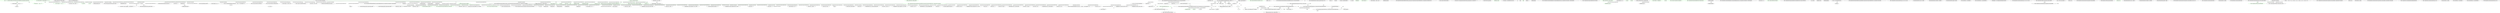 digraph  {
m2_148 [cluster="CommonMark.Formatter.HtmlPrinter.inlines_to_html(CommonMark.Formatter.HtmlTextWriter, CommonMark.Syntax.Inline)", file="Printer.cs", label="writer.Write(''<a href=\''{0}\''{1}>'', escape_html(ils.content.linkable.url, true), mbtitle)", span="224-224"];
m2_60 [cluster="CommonMark.Formatter.HtmlPrinter.blocks_to_html_inner(CommonMark.Formatter.HtmlTextWriter, CommonMark.Syntax.Block, bool)", color=green, community=0, file="Printer.cs", label="inlines_to_html(writer, b.inline_content)", prediction=0, span="96-96"];
m2_0 [cluster="CommonMark.Formatter.HtmlPrinter.EscapeHtml(string, bool, System.IO.TextWriter)", file="Printer.cs", label="Entry CommonMark.Formatter.HtmlPrinter.EscapeHtml(string, bool, System.IO.TextWriter)", span="16-16"];
m2_27 [cluster="System.IO.TextWriter.Write(char[], int, int)", color=green, community=0, file="Printer.cs", label="Entry System.IO.TextWriter.Write(char[], int, int)", prediction=1, span="0-0"];
m2_9 [cluster="CommonMark.Formatter.HtmlPrinter.EscapeHtml(string, bool, System.IO.TextWriter)", file="Printer.cs", label="lastPos = pos + 1", span="29-29"];
m2_28 [cluster="System.IO.TextWriter.Write(string)", file="Printer.cs", label="Entry System.IO.TextWriter.Write(string)", span="0-0"];
m2_18 [cluster="CommonMark.Formatter.HtmlPrinter.EscapeHtml(string, bool, System.IO.TextWriter)", file="Printer.cs", label="target.Write(''&amp;'')", span="43-43"];
m2_24 [cluster="CommonMark.Formatter.HtmlPrinter.EscapeHtml(string, bool, System.IO.TextWriter)", file="Printer.cs", label="Exit CommonMark.Formatter.HtmlPrinter.EscapeHtml(string, bool, System.IO.TextWriter)", span="16-16"];
m2_25 [cluster="string.IndexOfAny(char[], int)", color=green, community=0, file="Printer.cs", label="Entry string.IndexOfAny(char[], int)", prediction=2, span="0-0"];
m2_7 [cluster="CommonMark.Formatter.HtmlPrinter.EscapeHtml(string, bool, System.IO.TextWriter)", file="Printer.cs", label="buffer = input.ToCharArray()", span="26-26"];
m2_30 [cluster="System.IO.TextWriter.Write(char)", file="Printer.cs", label="Entry System.IO.TextWriter.Write(char)", span="0-0"];
m2_31 [cluster="CommonMark.Formatter.HtmlPrinter.EscapeHtml(CommonMark.Syntax.StringContent, bool, System.IO.TextWriter)", file="Printer.cs", label="Entry CommonMark.Formatter.HtmlPrinter.EscapeHtml(CommonMark.Syntax.StringContent, bool, System.IO.TextWriter)", span="61-61"];
m2_26 [cluster="string.ToCharArray()", file="Printer.cs", label="Entry string.ToCharArray()", span="0-0"];
m2_8 [cluster="CommonMark.Formatter.HtmlPrinter.EscapeHtml(string, bool, System.IO.TextWriter)", file="Printer.cs", label="target.Write(buffer, lastPos, pos - lastPos)", span="28-28"];
m2_10 [cluster="CommonMark.Formatter.HtmlPrinter.EscapeHtml(string, bool, System.IO.TextWriter)", file="Printer.cs", label="buffer[pos]", span="31-31"];
m2_15 [cluster="CommonMark.Formatter.HtmlPrinter.EscapeHtml(string, bool, System.IO.TextWriter)", file="Printer.cs", label="'&'", span="39-39"];
m2_20 [cluster="CommonMark.Formatter.HtmlPrinter.EscapeHtml(string, bool, System.IO.TextWriter)", file="Printer.cs", label="target.Write(''&quot;'')", span="46-46"];
m2_29 [cluster="CommonMark.Parser.Scanner.scan_entity(string, int, int)", file="Printer.cs", label="Entry CommonMark.Parser.Scanner.scan_entity(string, int, int)", span="517-517"];
m2_14 [cluster="CommonMark.Formatter.HtmlPrinter.EscapeHtml(string, bool, System.IO.TextWriter)", file="Printer.cs", label="target.Write(''&gt;'')", span="37-37"];
m2_11 [cluster="CommonMark.Formatter.HtmlPrinter.EscapeHtml(string, bool, System.IO.TextWriter)", file="Printer.cs", label="'<'", span="33-33"];
m2_1 [cluster="CommonMark.Formatter.HtmlPrinter.EscapeHtml(string, bool, System.IO.TextWriter)", file="Printer.cs", label="int pos = 0", span="18-18"];
m2_6 [cluster="CommonMark.Formatter.HtmlPrinter.EscapeHtml(string, bool, System.IO.TextWriter)", file="Printer.cs", label="buffer == null", span="25-25"];
m2_4 [cluster="CommonMark.Formatter.HtmlPrinter.EscapeHtml(string, bool, System.IO.TextWriter)", file="Printer.cs", label="char[] buffer = null", span="21-21"];
m2_34 [cluster="CommonMark.Formatter.HtmlPrinter.EscapeHtml(CommonMark.Syntax.StringContent, bool, System.IO.TextWriter)", file="Printer.cs", label="char[] buffer = null", span="65-65"];
m2_13 [cluster="CommonMark.Formatter.HtmlPrinter.EscapeHtml(string, bool, System.IO.TextWriter)", file="Printer.cs", label="'>'", span="36-36"];
m2_33 [cluster="CommonMark.Formatter.HtmlPrinter.EscapeHtml(CommonMark.Syntax.StringContent, bool, System.IO.TextWriter)", file="Printer.cs", label="int lastPos", span="64-64"];
m2_12 [cluster="CommonMark.Formatter.HtmlPrinter.EscapeHtml(string, bool, System.IO.TextWriter)", file="Printer.cs", label="target.Write(''&lt;'')", span="34-34"];
m2_2 [cluster="CommonMark.Formatter.HtmlPrinter.EscapeHtml(string, bool, System.IO.TextWriter)", file="Printer.cs", label="int lastPos = 0", span="19-19"];
m2_5 [cluster="CommonMark.Formatter.HtmlPrinter.EscapeHtml(string, bool, System.IO.TextWriter)", file="Printer.cs", label="(pos = input.IndexOfAny(EscapeHtmlCharacters, lastPos)) != -1", span="23-23"];
m2_3 [cluster="CommonMark.Formatter.HtmlPrinter.EscapeHtml(string, bool, System.IO.TextWriter)", file="Printer.cs", label="int match", span="20-20"];
m2_35 [cluster="CommonMark.Formatter.HtmlPrinter.EscapeHtml(CommonMark.Syntax.StringContent, bool, System.IO.TextWriter)", file="Printer.cs", label="var parts = inp.RetrieveParts()", span="67-67"];
m2_73 [cluster="CommonMark.Formatter.HtmlPrinter.blocks_to_html_inner(CommonMark.Formatter.HtmlTextWriter, CommonMark.Syntax.Block, bool)", file="Printer.cs", label="var sb = new System.IO.StringWriter()", span="117-117"];
m2_74 [cluster="CommonMark.Formatter.HtmlPrinter.blocks_to_html_inner(CommonMark.Formatter.HtmlTextWriter, CommonMark.Syntax.Block, bool)", file="Printer.cs", label="var sbw = new HtmlTextWriter(sb)", span="118-118"];
m2_75 [cluster="CommonMark.Formatter.HtmlPrinter.blocks_to_html_inner(CommonMark.Formatter.HtmlTextWriter, CommonMark.Syntax.Block, bool)", file="Printer.cs", label="blocks_to_html_inner(sbw, b.children, tight)", span="120-120"];
m2_76 [cluster="CommonMark.Formatter.HtmlPrinter.blocks_to_html_inner(CommonMark.Formatter.HtmlTextWriter, CommonMark.Syntax.Block, bool)", color=green, community=0, file="Printer.cs", label="sbw.Flush()", prediction=3, span="121-121"];
m2_78 [cluster="CommonMark.Formatter.HtmlPrinter.blocks_to_html_inner(CommonMark.Formatter.HtmlTextWriter, CommonMark.Syntax.Block, bool)", color=green, community=0, file="Printer.cs", label="writer.WriteLine(''</li>'')", prediction=3, span="124-124"];
m2_80 [cluster="CommonMark.Formatter.HtmlPrinter.blocks_to_html_inner(CommonMark.Formatter.HtmlTextWriter, CommonMark.Syntax.Block, bool)", color=green, community=0, file="Printer.cs", label="cr(writer)", prediction=3, span="129-129"];
m2_81 [cluster="CommonMark.Formatter.HtmlPrinter.blocks_to_html_inner(CommonMark.Formatter.HtmlTextWriter, CommonMark.Syntax.Block, bool)", color=green, community=0, file="Printer.cs", label="var data = b.attributes.list_data", prediction=3, span="130-130"];
m2_82 [cluster="CommonMark.Formatter.HtmlPrinter.blocks_to_html_inner(CommonMark.Formatter.HtmlTextWriter, CommonMark.Syntax.Block, bool)", color=green, community=0, file="Printer.cs", label="tag = data.ListType == ListType.Bullet ? ''ul'' : ''ol''", prediction=3, span="131-131"];
m2_83 [cluster="CommonMark.Formatter.HtmlPrinter.blocks_to_html_inner(CommonMark.Formatter.HtmlTextWriter, CommonMark.Syntax.Block, bool)", color=green, community=0, file="Printer.cs", label="writer.Write(''<'' + tag)", prediction=3, span="132-132"];
m2_84 [cluster="CommonMark.Formatter.HtmlPrinter.blocks_to_html_inner(CommonMark.Formatter.HtmlTextWriter, CommonMark.Syntax.Block, bool)", color=green, community=0, file="Printer.cs", label="data.start != 1", prediction=3, span="133-133"];
m2_85 [cluster="CommonMark.Formatter.HtmlPrinter.blocks_to_html_inner(CommonMark.Formatter.HtmlTextWriter, CommonMark.Syntax.Block, bool)", color=green, community=0, file="Printer.cs", label="writer.Write('' start=\'''' + data.start.ToString(System.Globalization.CultureInfo.InvariantCulture) + ''\'''')", prediction=3, span="134-134"];
m2_87 [cluster="CommonMark.Formatter.HtmlPrinter.blocks_to_html_inner(CommonMark.Formatter.HtmlTextWriter, CommonMark.Syntax.Block, bool)", color=green, community=0, file="Printer.cs", label="blocks_to_html_inner(writer, b.children, data.tight)", prediction=3, span="136-136"];
m2_88 [cluster="CommonMark.Formatter.HtmlPrinter.blocks_to_html_inner(CommonMark.Formatter.HtmlTextWriter, CommonMark.Syntax.Block, bool)", color=green, community=0, file="Printer.cs", label="writer.WriteLine(''</'' + tag + ''>'')", prediction=3, span="137-137"];
m2_89 [cluster="CommonMark.Formatter.HtmlPrinter.blocks_to_html_inner(CommonMark.Formatter.HtmlTextWriter, CommonMark.Syntax.Block, bool)", color=green, community=0, file="Printer.cs", label="BlockTag.atx_header", prediction=3, span="140-140"];
m2_90 [cluster="CommonMark.Formatter.HtmlPrinter.blocks_to_html_inner(CommonMark.Formatter.HtmlTextWriter, CommonMark.Syntax.Block, bool)", color=green, community=0, file="Printer.cs", label="BlockTag.setext_header", prediction=3, span="141-141"];
m2_92 [cluster="CommonMark.Formatter.HtmlPrinter.blocks_to_html_inner(CommonMark.Formatter.HtmlTextWriter, CommonMark.Syntax.Block, bool)", color=green, community=0, file="Printer.cs", label="cr(writer)", prediction=3, span="143-143"];
m2_93 [cluster="CommonMark.Formatter.HtmlPrinter.blocks_to_html_inner(CommonMark.Formatter.HtmlTextWriter, CommonMark.Syntax.Block, bool)", color=green, community=0, file="Printer.cs", label="writer.Write(''<'' + tag + ''>'')", prediction=3, span="144-144"];
m2_96 [cluster="CommonMark.Formatter.HtmlPrinter.blocks_to_html_inner(CommonMark.Formatter.HtmlTextWriter, CommonMark.Syntax.Block, bool)", file="Printer.cs", label="BlockTag.indented_code", span="149-149"];
m2_98 [cluster="CommonMark.Formatter.HtmlPrinter.blocks_to_html_inner(CommonMark.Formatter.HtmlTextWriter, CommonMark.Syntax.Block, bool)", file="Printer.cs", label="writer.Write(''<pre><code>'')", span="151-151"];
m2_99 [cluster="CommonMark.Formatter.HtmlPrinter.blocks_to_html_inner(CommonMark.Formatter.HtmlTextWriter, CommonMark.Syntax.Block, bool)", file="Printer.cs", label="writer.Write(escape_html(b.string_content, false))", span="152-152"];
m2_101 [cluster="CommonMark.Formatter.HtmlPrinter.blocks_to_html_inner(CommonMark.Formatter.HtmlTextWriter, CommonMark.Syntax.Block, bool)", file="Printer.cs", label="BlockTag.fenced_code", span="156-156"];
m2_102 [cluster="CommonMark.Formatter.HtmlPrinter.blocks_to_html_inner(CommonMark.Formatter.HtmlTextWriter, CommonMark.Syntax.Block, bool)", file="Printer.cs", label="cr(writer)", span="157-157"];
m2_104 [cluster="CommonMark.Formatter.HtmlPrinter.blocks_to_html_inner(CommonMark.Formatter.HtmlTextWriter, CommonMark.Syntax.Block, bool)", file="Printer.cs", label="b.attributes.fenced_code_data.info.Length > 0", span="159-159"];
m2_106 [cluster="CommonMark.Formatter.HtmlPrinter.blocks_to_html_inner(CommonMark.Formatter.HtmlTextWriter, CommonMark.Syntax.Block, bool)", file="Printer.cs", label="writer.Write('' class=\''language-'' + info_words[0] + ''\'''')", span="162-162"];
m2_107 [cluster="CommonMark.Formatter.HtmlPrinter.blocks_to_html_inner(CommonMark.Formatter.HtmlTextWriter, CommonMark.Syntax.Block, bool)", file="Printer.cs", label="writer.Write(''>'')", span="164-164"];
m2_108 [cluster="CommonMark.Formatter.HtmlPrinter.blocks_to_html_inner(CommonMark.Formatter.HtmlTextWriter, CommonMark.Syntax.Block, bool)", file="Printer.cs", label="writer.Write(escape_html(b.string_content, false))", span="165-165"];
m2_109 [cluster="CommonMark.Formatter.HtmlPrinter.blocks_to_html_inner(CommonMark.Formatter.HtmlTextWriter, CommonMark.Syntax.Block, bool)", file="Printer.cs", label="writer.WriteLine(''</code></pre>'')", span="166-166"];
m2_112 [cluster="CommonMark.Formatter.HtmlPrinter.blocks_to_html_inner(CommonMark.Formatter.HtmlTextWriter, CommonMark.Syntax.Block, bool)", file="Printer.cs", label="BlockTag.hrule", span="173-173"];
m2_113 [cluster="CommonMark.Formatter.HtmlPrinter.blocks_to_html_inner(CommonMark.Formatter.HtmlTextWriter, CommonMark.Syntax.Block, bool)", file="Printer.cs", label="writer.WriteLine(''<hr />'')", span="174-174"];
m2_114 [cluster="CommonMark.Formatter.HtmlPrinter.blocks_to_html_inner(CommonMark.Formatter.HtmlTextWriter, CommonMark.Syntax.Block, bool)", file="Printer.cs", label="BlockTag.reference_def", span="177-177"];
m2_115 [cluster="CommonMark.Formatter.HtmlPrinter.blocks_to_html_inner(CommonMark.Formatter.HtmlTextWriter, CommonMark.Syntax.Block, bool)", file="Printer.cs", label="throw new CommonMarkException(''Block type '' + b.tag + '' is not supported.'', b);", span="181-181"];
m2_116 [cluster="CommonMark.Formatter.HtmlPrinter.blocks_to_html_inner(CommonMark.Formatter.HtmlTextWriter, CommonMark.Syntax.Block, bool)", file="Printer.cs", label="b = b.next", span="183-183"];
m2_118 [cluster="CommonMark.Formatter.HtmlPrinter.inlines_to_html(CommonMark.Formatter.HtmlTextWriter, CommonMark.Syntax.Inline)", file="Printer.cs", label="Entry CommonMark.Formatter.HtmlPrinter.inlines_to_html(CommonMark.Formatter.HtmlTextWriter, CommonMark.Syntax.Inline)", span="188-188"];
m2_119 [cluster="System.IO.TextWriter.Write(string)", file="Printer.cs", label="Entry System.IO.TextWriter.Write(string)", span="0-0"];
m2_120 [cluster="System.IO.TextWriter.WriteLine(string)", file="Printer.cs", label="Entry System.IO.TextWriter.WriteLine(string)", span="0-0"];
m2_121 [cluster="CommonMark.Formatter.HtmlPrinter.BlocksToHtmlInner(CommonMark.Formatter.HtmlTextWriter, CommonMark.Syntax.Block, bool)", file="Printer.cs", label="writer.WriteLine(''</code></pre>'')", span="200-200"];
m2_123 [cluster="System.IO.StringWriter.ToString()", file="Printer.cs", label="Entry System.IO.StringWriter.ToString()", span="0-0"];
m2_124 [cluster="CommonMark.Formatter.HtmlPrinter.BlocksToHtmlInner(CommonMark.Formatter.HtmlTextWriter, CommonMark.Syntax.Block, bool)", file="Printer.cs", label="writer.Write(''<pre><code'')", span="205-205"];
m2_125 [cluster="CommonMark.Formatter.HtmlPrinter.BlocksToHtmlInner(CommonMark.Formatter.HtmlTextWriter, CommonMark.Syntax.Block, bool)", file="Printer.cs", label="b.Attributes.FencedCodeData.Info.Length > 0", span="206-206"];
m2_126 [cluster="string.Split(params char[])", file="Printer.cs", label="Entry string.Split(params char[])", span="0-0"];
m2_127 [cluster="CommonMark.CommonMarkException.CommonMarkException(string, CommonMark.Syntax.Block, System.Exception)", file="Printer.cs", label="Entry CommonMark.CommonMarkException.CommonMarkException(string, CommonMark.Syntax.Block, System.Exception)", span="38-38"];
m2_128 [cluster="CommonMark.Formatter.HtmlPrinter.inlines_to_html(CommonMark.Formatter.HtmlTextWriter, CommonMark.Syntax.Inline)", file="Printer.cs", label="ils != null", span="190-190"];
m2_129 [cluster="CommonMark.Formatter.HtmlPrinter.inlines_to_html(CommonMark.Formatter.HtmlTextWriter, CommonMark.Syntax.Inline)", file="Printer.cs", label="ils.tag", span="192-192"];
m2_130 [cluster="CommonMark.Formatter.HtmlPrinter.inlines_to_html(CommonMark.Formatter.HtmlTextWriter, CommonMark.Syntax.Inline)", file="Printer.cs", label="InlineTag.str", span="194-194"];
m2_131 [cluster="CommonMark.Formatter.HtmlPrinter.inlines_to_html(CommonMark.Formatter.HtmlTextWriter, CommonMark.Syntax.Inline)", file="Printer.cs", label="writer.Write(escape_html(ils.content.Literal, false))", span="195-195"];
m2_132 [cluster="CommonMark.Formatter.HtmlPrinter.inlines_to_html(CommonMark.Formatter.HtmlTextWriter, CommonMark.Syntax.Inline)", file="Printer.cs", label="InlineTag.linebreak", span="198-198"];
m2_134 [cluster="CommonMark.Formatter.HtmlPrinter.inlines_to_html(CommonMark.Formatter.HtmlTextWriter, CommonMark.Syntax.Inline)", file="Printer.cs", label="InlineTag.softbreak", span="202-202"];
m2_136 [cluster="CommonMark.Formatter.HtmlPrinter.inlines_to_html(CommonMark.Formatter.HtmlTextWriter, CommonMark.Syntax.Inline)", file="Printer.cs", label="InlineTag.code", span="206-206"];
m2_138 [cluster="CommonMark.Formatter.HtmlPrinter.inlines_to_html(CommonMark.Formatter.HtmlTextWriter, CommonMark.Syntax.Inline)", file="Printer.cs", label="writer.Write(escape_html(ils.content.Literal, false))", span="208-208"];
m2_139 [cluster="CommonMark.Formatter.HtmlPrinter.inlines_to_html(CommonMark.Formatter.HtmlTextWriter, CommonMark.Syntax.Inline)", file="Printer.cs", label="writer.Write(''</code>'')", span="209-209"];
m2_77 [cluster="CommonMark.Formatter.HtmlPrinter.blocks_to_html_inner(CommonMark.Formatter.HtmlTextWriter, CommonMark.Syntax.Block, bool)", color=green, community=0, file="Printer.cs", label="writer.Write(sb.ToString().TrimEnd())", prediction=3, span="122-122"];
m2_79 [cluster="CommonMark.Formatter.HtmlPrinter.blocks_to_html_inner(CommonMark.Formatter.HtmlTextWriter, CommonMark.Syntax.Block, bool)", color=green, community=0, file="Printer.cs", label="BlockTag.list", prediction=18, span="127-127"];
m2_86 [cluster="CommonMark.Formatter.HtmlPrinter.blocks_to_html_inner(CommonMark.Formatter.HtmlTextWriter, CommonMark.Syntax.Block, bool)", color=green, community=0, file="Printer.cs", label="writer.WriteLine(''>'')", prediction=19, span="135-135"];
m2_91 [cluster="CommonMark.Formatter.HtmlPrinter.blocks_to_html_inner(CommonMark.Formatter.HtmlTextWriter, CommonMark.Syntax.Block, bool)", color=green, community=0, file="Printer.cs", label="tag = ''h'' + b.attributes.header_level.ToString(System.Globalization.CultureInfo.InvariantCulture)", prediction=3, span="142-142"];
m2_100 [cluster="CommonMark.Formatter.HtmlPrinter.blocks_to_html_inner(CommonMark.Formatter.HtmlTextWriter, CommonMark.Syntax.Block, bool)", file="Printer.cs", label="writer.WriteLine(''</code></pre>'')", span="153-153"];
m2_110 [cluster="CommonMark.Formatter.HtmlPrinter.blocks_to_html_inner(CommonMark.Formatter.HtmlTextWriter, CommonMark.Syntax.Block, bool)", file="Printer.cs", label="BlockTag.html_block", span="169-169"];
m2_117 [cluster="CommonMark.Formatter.HtmlPrinter.blocks_to_html_inner(CommonMark.Formatter.HtmlTextWriter, CommonMark.Syntax.Block, bool)", file="Printer.cs", label="Exit CommonMark.Formatter.HtmlPrinter.blocks_to_html_inner(CommonMark.Formatter.HtmlTextWriter, CommonMark.Syntax.Block, bool)", span="82-82"];
m2_122 [cluster="System.IO.TextWriter.Flush()", file="Printer.cs", label="Entry System.IO.TextWriter.Flush()", span="0-0"];
m2_133 [cluster="CommonMark.Formatter.HtmlPrinter.inlines_to_html(CommonMark.Formatter.HtmlTextWriter, CommonMark.Syntax.Inline)", file="Printer.cs", label="writer.WriteLine(''<br />'')", span="199-199"];
m2_135 [cluster="CommonMark.Formatter.HtmlPrinter.inlines_to_html(CommonMark.Formatter.HtmlTextWriter, CommonMark.Syntax.Inline)", file="Printer.cs", label="writer.WriteLine()", span="203-203"];
m2_137 [cluster="CommonMark.Formatter.HtmlPrinter.inlines_to_html(CommonMark.Formatter.HtmlTextWriter, CommonMark.Syntax.Inline)", file="Printer.cs", label="writer.Write(''<code>'')", span="207-207"];
m2_94 [cluster="CommonMark.Formatter.HtmlPrinter.blocks_to_html_inner(CommonMark.Formatter.HtmlTextWriter, CommonMark.Syntax.Block, bool)", file="Printer.cs", label="inlines_to_html(writer, b.inline_content)", span="145-145"];
m2_95 [cluster="CommonMark.Formatter.HtmlPrinter.blocks_to_html_inner(CommonMark.Formatter.HtmlTextWriter, CommonMark.Syntax.Block, bool)", file="Printer.cs", label="writer.WriteLine(''</'' + tag + ''>'')", span="146-146"];
m2_97 [cluster="CommonMark.Formatter.HtmlPrinter.blocks_to_html_inner(CommonMark.Formatter.HtmlTextWriter, CommonMark.Syntax.Block, bool)", file="Printer.cs", label="cr(writer)", span="150-150"];
m2_103 [cluster="CommonMark.Formatter.HtmlPrinter.blocks_to_html_inner(CommonMark.Formatter.HtmlTextWriter, CommonMark.Syntax.Block, bool)", file="Printer.cs", label="writer.Write(''<pre><code'')", span="158-158"];
m2_105 [cluster="CommonMark.Formatter.HtmlPrinter.blocks_to_html_inner(CommonMark.Formatter.HtmlTextWriter, CommonMark.Syntax.Block, bool)", file="Printer.cs", label="var info_words = escape_html(b.attributes.fenced_code_data.info, true).Split(new[] { ' ' })", span="161-161"];
m2_111 [cluster="CommonMark.Formatter.HtmlPrinter.blocks_to_html_inner(CommonMark.Formatter.HtmlTextWriter, CommonMark.Syntax.Block, bool)", file="Printer.cs", label="writer.Write(b.string_content)", span="170-170"];
m2_140 [cluster="CommonMark.Formatter.HtmlPrinter.inlines_to_html(CommonMark.Formatter.HtmlTextWriter, CommonMark.Syntax.Inline)", color=green, community=0, file="Printer.cs", label="InlineTag.raw_html", prediction=21, span="212-212"];
m2_41 [cluster="CommonMark.Formatter.HtmlPrinter.EscapeHtml(CommonMark.Syntax.StringContent, bool, System.IO.TextWriter)", file="Printer.cs", label="part.Source.CopyTo(part.StartIndex, buffer, 0, part.Length)", span="75-75"];
m2_39 [cluster="CommonMark.Formatter.HtmlPrinter.EscapeHtml(CommonMark.Syntax.StringContent, bool, System.IO.TextWriter)", file="Printer.cs", label="buffer == null || buffer.Length < part.Length", span="72-72"];
m2_145 [cluster="CommonMark.Formatter.HtmlPrinter.inlines_to_html(CommonMark.Formatter.HtmlTextWriter, CommonMark.Syntax.Inline)", color=green, community=0, file="Printer.cs", label="ils.content.linkable.title.Length > 0", prediction=22, span="219-219"];
m2_44 [cluster="CommonMark.Formatter.HtmlPrinter.cr(CommonMark.Formatter.HtmlTextWriter)", file="Printer.cs", label="writer.WriteLine()", span="71-71"];
m2_48 [cluster="CommonMark.Formatter.HtmlPrinter.blocks_to_html(System.IO.TextWriter, CommonMark.Syntax.Block, bool)", file="Printer.cs", label="var wrapper = new HtmlTextWriter(writer)", span="77-77"];
m2_53 [cluster="CommonMark.Formatter.HtmlPrinter.blocks_to_html_inner(CommonMark.Formatter.HtmlTextWriter, CommonMark.Syntax.Block, bool)", color=green, community=0, file="Printer.cs", label="string tag", prediction=23, span="84-84"];
m2_54 [cluster="CommonMark.Formatter.HtmlPrinter.blocks_to_html_inner(CommonMark.Formatter.HtmlTextWriter, CommonMark.Syntax.Block, bool)", file="Printer.cs", label="b != null", span="85-85"];
m2_56 [cluster="CommonMark.Formatter.HtmlPrinter.blocks_to_html_inner(CommonMark.Formatter.HtmlTextWriter, CommonMark.Syntax.Block, bool)", color=green, community=0, file="Printer.cs", label="BlockTag.document", prediction=23, span="89-89"];
m2_57 [cluster="CommonMark.Formatter.HtmlPrinter.blocks_to_html_inner(CommonMark.Formatter.HtmlTextWriter, CommonMark.Syntax.Block, bool)", file="Printer.cs", label="blocks_to_html_inner(writer, b.children, false)", span="90-90"];
m2_38 [cluster="CommonMark.BString.binsert(ref string, int, string, char)", file="Printer.cs", label="Entry CommonMark.BString.binsert(ref string, int, string, char)", span="26-26"];
m2_40 [cluster="CommonMark.CommonMarkException.CommonMarkException(string)", file="Printer.cs", label="Entry CommonMark.CommonMarkException.CommonMarkException(string)", span="28-28"];
m2_42 [cluster="CommonMark.Formatter.HtmlPrinter.cr(CommonMark.Formatter.HtmlTextWriter)", file="Printer.cs", label="Entry CommonMark.Formatter.HtmlPrinter.cr(CommonMark.Formatter.HtmlTextWriter)", span="68-68"];
m2_43 [cluster="CommonMark.Formatter.HtmlPrinter.cr(CommonMark.Formatter.HtmlTextWriter)", file="Printer.cs", label="!writer.EndsWithNewline", span="70-70"];
m2_46 [cluster="CommonMark.Formatter.HtmlPrinter.EscapeHtml(CommonMark.Syntax.StringContent, bool, System.IO.TextWriter)", file="Printer.cs", label="part.Source[pos]", span="83-83"];
m2_45 [cluster="CommonMark.Formatter.HtmlPrinter.cr(CommonMark.Formatter.HtmlTextWriter)", file="Printer.cs", label="Exit CommonMark.Formatter.HtmlPrinter.cr(CommonMark.Formatter.HtmlTextWriter)", span="68-68"];
m2_51 [cluster="CommonMark.Formatter.HtmlPrinter.EscapeHtml(CommonMark.Syntax.StringContent, bool, System.IO.TextWriter)", file="Printer.cs", label="'&'", span="91-91"];
m2_55 [cluster="CommonMark.Formatter.HtmlPrinter.blocks_to_html_inner(CommonMark.Formatter.HtmlTextWriter, CommonMark.Syntax.Block, bool)", file="Printer.cs", label="b.tag", span="87-87"];
m2_59 [cluster="CommonMark.Formatter.HtmlPrinter.blocks_to_html_inner(CommonMark.Formatter.HtmlTextWriter, CommonMark.Syntax.Block, bool)", color=green, community=0, file="Printer.cs", label=tight, prediction=25, span="94-94"];
m2_147 [cluster="CommonMark.Formatter.HtmlPrinter.inlines_to_html(CommonMark.Formatter.HtmlTextWriter, CommonMark.Syntax.Inline)", file="Printer.cs", label="mbtitle = ''''", span="222-222"];
m2_178 [cluster="CommonMark.Formatter.HtmlPrinter.InlinesToHtml(CommonMark.Formatter.HtmlTextWriter, CommonMark.Syntax.Inline)", file="Printer.cs", label="InlineTag.Image", span="285-285"];
m2_205 [cluster="CommonMark.CommonMarkException.CommonMarkException(string, CommonMark.Syntax.Inline, System.Exception)", file="Printer.cs", label="Entry CommonMark.CommonMarkException.CommonMarkException(string, CommonMark.Syntax.Inline, System.Exception)", span="34-34"];
m2_204 [cluster="CommonMark.Formatter.HtmlTextWriter.Write(char)", file="Printer.cs", label="Entry CommonMark.Formatter.HtmlTextWriter.Write(char)", span="113-113"];
m2_63 [cluster="CommonMark.Formatter.HtmlPrinter.blocks_to_html_inner(CommonMark.Formatter.HtmlTextWriter, CommonMark.Syntax.Block, bool)", color=green, community=0, file="Printer.cs", label="inlines_to_html(writer, b.inline_content)", prediction=26, span="102-102"];
m2_64 [cluster="CommonMark.Formatter.HtmlPrinter.blocks_to_html_inner(CommonMark.Formatter.HtmlTextWriter, CommonMark.Syntax.Block, bool)", file="Printer.cs", label="writer.WriteLine(''</p>'')", span="103-103"];
m2_65 [cluster="CommonMark.Formatter.HtmlPrinter.blocks_to_html_inner(CommonMark.Formatter.HtmlTextWriter, CommonMark.Syntax.Block, bool)", color=green, community=0, file="Printer.cs", label="BlockTag.block_quote", prediction=26, span="107-107"];
m2_66 [cluster="CommonMark.Formatter.HtmlPrinter.blocks_to_html_inner(CommonMark.Formatter.HtmlTextWriter, CommonMark.Syntax.Block, bool)", color=green, community=0, file="Printer.cs", label="cr(writer)", prediction=28, span="108-108"];
m2_61 [cluster="CommonMark.Formatter.HtmlPrinter.blocks_to_html_inner(CommonMark.Formatter.HtmlTextWriter, CommonMark.Syntax.Block, bool)", color=green, community=0, file="Printer.cs", label="cr(writer)", prediction=29, span="100-100"];
m2_68 [cluster="CommonMark.Formatter.HtmlPrinter.blocks_to_html_inner(CommonMark.Formatter.HtmlTextWriter, CommonMark.Syntax.Block, bool)", file="Printer.cs", label="blocks_to_html_inner(writer, b.children, false)", span="110-110"];
m2_69 [cluster="CommonMark.Formatter.HtmlPrinter.blocks_to_html_inner(CommonMark.Formatter.HtmlTextWriter, CommonMark.Syntax.Block, bool)", color=green, community=0, file="Printer.cs", label="writer.WriteLine(''</blockquote>'')", prediction=30, span="111-111"];
m2_70 [cluster="CommonMark.Formatter.HtmlPrinter.blocks_to_html_inner(CommonMark.Formatter.HtmlTextWriter, CommonMark.Syntax.Block, bool)", file="Printer.cs", label="BlockTag.list_item", span="114-114"];
m2_71 [cluster="CommonMark.Formatter.HtmlPrinter.blocks_to_html_inner(CommonMark.Formatter.HtmlTextWriter, CommonMark.Syntax.Block, bool)", color=green, community=0, file="Printer.cs", label="cr(writer)", prediction=31, span="115-115"];
m2_177 [cluster="CommonMark.Formatter.HtmlPrinter.InlinesToHtml(CommonMark.Formatter.HtmlTextWriter, CommonMark.Syntax.Inline)", file="Printer.cs", label="writer.Write(''</a>'')", span="282-282"];
m2_142 [cluster="CommonMark.Formatter.HtmlTextWriter.Write(string)", color=green, community=0, file="Printer.cs", label="Entry CommonMark.Formatter.HtmlTextWriter.Write(string)", prediction=22, span="32-32"];
m2_141 [cluster="CommonMark.Formatter.HtmlPrinter.InlinesToHtml(CommonMark.Formatter.HtmlTextWriter, CommonMark.Syntax.Inline)", color=green, community=0, file="Printer.cs", label="Entry CommonMark.Formatter.HtmlPrinter.InlinesToHtml(CommonMark.Formatter.HtmlTextWriter, CommonMark.Syntax.Inline)", prediction=33, span="240-240"];
m2_175 [cluster="CommonMark.Formatter.HtmlPrinter.InlinesToHtml(CommonMark.Formatter.HtmlTextWriter, CommonMark.Syntax.Inline)", file="Printer.cs", label="writer.Write('>')", span="280-280"];
m2_144 [cluster="System.IO.StringWriter.StringWriter()", color=green, community=0, file="Printer.cs", label="Entry System.IO.StringWriter.StringWriter()", prediction=34, span="0-0"];
m2_146 [cluster="System.IO.StringWriter.ToString()", color=green, community=0, file="Printer.cs", label="Entry System.IO.StringWriter.ToString()", prediction=22, span="0-0"];
m2_143 [cluster="CommonMark.Formatter.HtmlTextWriter.WriteLine(string)", color=green, community=0, file="Printer.cs", label="Entry CommonMark.Formatter.HtmlTextWriter.WriteLine(string)", prediction=36, span="25-25"];
m2_149 [cluster="string.Split(params char[])", file="Printer.cs", label="Entry string.Split(params char[])", span="0-0"];
m2_157 [cluster="CommonMark.Formatter.HtmlPrinter.InlinesToHtml(CommonMark.Formatter.HtmlTextWriter, CommonMark.Syntax.Inline)", file="Printer.cs", label="writer.WriteLine(''<br />'')", span="251-251"];
m2_168 [cluster="CommonMark.Formatter.HtmlPrinter.InlinesToHtml(CommonMark.Formatter.HtmlTextWriter, CommonMark.Syntax.Inline)", file="Printer.cs", label="writer.Write(''<a href=\'''')", span="270-270"];
m2_172 [cluster="CommonMark.Formatter.HtmlPrinter.InlinesToHtml(CommonMark.Formatter.HtmlTextWriter, CommonMark.Syntax.Inline)", file="Printer.cs", label="writer.Write('' title=\'''')", span="275-275"];
m2_150 [cluster="CommonMark.Syntax.StringContent.WriteTo(System.IO.TextWriter)", file="Printer.cs", label="Entry CommonMark.Syntax.StringContent.WriteTo(System.IO.TextWriter)", span="85-85"];
m2_152 [cluster="CommonMark.Formatter.HtmlPrinter.InlinesToHtml(CommonMark.Formatter.HtmlTextWriter, CommonMark.Syntax.Inline)", file="Printer.cs", label="ils != null", span="242-242"];
m2_153 [cluster="CommonMark.Formatter.HtmlPrinter.InlinesToHtml(CommonMark.Formatter.HtmlTextWriter, CommonMark.Syntax.Inline)", file="Printer.cs", label="ils.Tag", span="244-244"];
m2_154 [cluster="CommonMark.Formatter.HtmlPrinter.InlinesToHtml(CommonMark.Formatter.HtmlTextWriter, CommonMark.Syntax.Inline)", file="Printer.cs", label="InlineTag.String", span="246-246"];
m2_159 [cluster="CommonMark.Formatter.HtmlPrinter.InlinesToHtml(CommonMark.Formatter.HtmlTextWriter, CommonMark.Syntax.Inline)", file="Printer.cs", label="writer.WriteLine()", span="255-255"];
m2_160 [cluster="CommonMark.Formatter.HtmlPrinter.InlinesToHtml(CommonMark.Formatter.HtmlTextWriter, CommonMark.Syntax.Inline)", file="Printer.cs", label="InlineTag.Code", span="258-258"];
m2_161 [cluster="CommonMark.Formatter.HtmlPrinter.InlinesToHtml(CommonMark.Formatter.HtmlTextWriter, CommonMark.Syntax.Inline)", file="Printer.cs", label="writer.Write(''<code>'')", span="259-259"];
m2_162 [cluster="CommonMark.Formatter.HtmlPrinter.InlinesToHtml(CommonMark.Formatter.HtmlTextWriter, CommonMark.Syntax.Inline)", file="Printer.cs", label="EscapeHtml(ils.Content.Literal, false, writer)", span="260-260"];
m2_163 [cluster="CommonMark.Formatter.HtmlPrinter.InlinesToHtml(CommonMark.Formatter.HtmlTextWriter, CommonMark.Syntax.Inline)", file="Printer.cs", label="writer.Write(''</code>'')", span="261-261"];
m2_164 [cluster="CommonMark.Formatter.HtmlPrinter.InlinesToHtml(CommonMark.Formatter.HtmlTextWriter, CommonMark.Syntax.Inline)", file="Printer.cs", label="InlineTag.RawHtml", span="264-264"];
m2_165 [cluster="CommonMark.Formatter.HtmlPrinter.InlinesToHtml(CommonMark.Formatter.HtmlTextWriter, CommonMark.Syntax.Inline)", file="Printer.cs", label="InlineTag.Entity", span="265-265"];
m2_167 [cluster="CommonMark.Formatter.HtmlPrinter.InlinesToHtml(CommonMark.Formatter.HtmlTextWriter, CommonMark.Syntax.Inline)", file="Printer.cs", label="InlineTag.Link", span="269-269"];
m2_169 [cluster="CommonMark.Formatter.HtmlPrinter.InlinesToHtml(CommonMark.Formatter.HtmlTextWriter, CommonMark.Syntax.Inline)", file="Printer.cs", label="EscapeHtml(ils.Content.Linkable.Url, true, writer)", span="271-271"];
m2_171 [cluster="CommonMark.Formatter.HtmlPrinter.InlinesToHtml(CommonMark.Formatter.HtmlTextWriter, CommonMark.Syntax.Inline)", file="Printer.cs", label="ils.Content.Linkable.Title.Length > 0", span="273-273"];
m2_173 [cluster="CommonMark.Formatter.HtmlPrinter.InlinesToHtml(CommonMark.Formatter.HtmlTextWriter, CommonMark.Syntax.Inline)", file="Printer.cs", label="EscapeHtml(ils.Content.Linkable.Title, true, writer)", span="276-276"];
m2_174 [cluster="CommonMark.Formatter.HtmlPrinter.InlinesToHtml(CommonMark.Formatter.HtmlTextWriter, CommonMark.Syntax.Inline)", file="Printer.cs", label="writer.Write('\''')", span="277-277"];
m2_158 [cluster="CommonMark.Formatter.HtmlPrinter.InlinesToHtml(CommonMark.Formatter.HtmlTextWriter, CommonMark.Syntax.Inline)", file="Printer.cs", label="InlineTag.SoftBreak", span="254-254"];
m2_151 [cluster="CommonMark.CommonMarkException.CommonMarkException(string, CommonMark.Syntax.Block, System.Exception)", file="Printer.cs", label="Entry CommonMark.CommonMarkException.CommonMarkException(string, CommonMark.Syntax.Block, System.Exception)", span="38-38"];
m2_166 [cluster="CommonMark.Formatter.HtmlPrinter.InlinesToHtml(CommonMark.Formatter.HtmlTextWriter, CommonMark.Syntax.Inline)", file="Printer.cs", label="writer.Write(ils.Content.Literal)", span="266-266"];
m2_170 [cluster="CommonMark.Formatter.HtmlPrinter.InlinesToHtml(CommonMark.Formatter.HtmlTextWriter, CommonMark.Syntax.Inline)", file="Printer.cs", label="writer.Write('\''')", span="272-272"];
m2_156 [cluster="CommonMark.Formatter.HtmlPrinter.InlinesToHtml(CommonMark.Formatter.HtmlTextWriter, CommonMark.Syntax.Inline)", file="Printer.cs", label="InlineTag.LineBreak", span="250-250"];
m2_155 [cluster="CommonMark.Formatter.HtmlPrinter.InlinesToHtml(CommonMark.Formatter.HtmlTextWriter, CommonMark.Syntax.Inline)", file="Printer.cs", label="EscapeHtml(ils.Content.Literal, false, writer)", span="247-247"];
m2_176 [cluster="CommonMark.Formatter.HtmlPrinter.InlinesToHtml(CommonMark.Formatter.HtmlTextWriter, CommonMark.Syntax.Inline)", file="Printer.cs", label="InlinesToHtml(writer, ils.Content.Linkable.Label)", span="281-281"];
m2_62 [cluster="CommonMark.Formatter.HtmlPrinter.blocks_to_html_inner(CommonMark.Formatter.HtmlTextWriter, CommonMark.Syntax.Block, bool)", file="Printer.cs", label="writer.Write(''<p>'')", span="101-101"];
m2_67 [cluster="System.IO.TextWriter.WriteLine()", color=green, community=0, file="Printer.cs", label="Entry System.IO.TextWriter.WriteLine()", prediction=37, span="0-0"];
m2_72 [cluster="CommonMark.Formatter.HtmlTextWriter.HtmlTextWriter(System.IO.TextWriter)", file="Printer.cs", label="Entry CommonMark.Formatter.HtmlTextWriter.HtmlTextWriter(System.IO.TextWriter)", span="16-16"];
m2_179 [cluster="CommonMark.Formatter.HtmlPrinter.InlinesToHtml(CommonMark.Formatter.HtmlTextWriter, CommonMark.Syntax.Inline)", file="Printer.cs", label="writer.Write(''<img src=\'''')", span="286-286"];
m2_180 [cluster="CommonMark.Formatter.HtmlPrinter.InlinesToHtml(CommonMark.Formatter.HtmlTextWriter, CommonMark.Syntax.Inline)", file="Printer.cs", label="EscapeHtml(ils.Content.Linkable.Url, true, writer)", span="287-287"];
m2_181 [cluster="CommonMark.Formatter.HtmlPrinter.InlinesToHtml(CommonMark.Formatter.HtmlTextWriter, CommonMark.Syntax.Inline)", file="Printer.cs", label="writer.Write(''\'' alt=\'''')", span="288-288"];
m2_184 [cluster="CommonMark.Formatter.HtmlPrinter.InlinesToHtml(CommonMark.Formatter.HtmlTextWriter, CommonMark.Syntax.Inline)", file="Printer.cs", label="InlinesToHtml(sbw, ils.Content.Linkable.Label)", span="292-292"];
m2_186 [cluster="CommonMark.Formatter.HtmlPrinter.InlinesToHtml(CommonMark.Formatter.HtmlTextWriter, CommonMark.Syntax.Inline)", file="Printer.cs", label="EscapeHtml(sb.ToString(), false, writer)", span="294-294"];
m2_187 [cluster="CommonMark.Formatter.HtmlPrinter.InlinesToHtml(CommonMark.Formatter.HtmlTextWriter, CommonMark.Syntax.Inline)", file="Printer.cs", label="writer.Write(''\'''')", span="296-296"];
m2_188 [cluster="CommonMark.Formatter.HtmlPrinter.InlinesToHtml(CommonMark.Formatter.HtmlTextWriter, CommonMark.Syntax.Inline)", file="Printer.cs", label="ils.Content.Linkable.Title.Length > 0", span="297-297"];
m2_189 [cluster="CommonMark.Formatter.HtmlPrinter.InlinesToHtml(CommonMark.Formatter.HtmlTextWriter, CommonMark.Syntax.Inline)", file="Printer.cs", label="writer.Write('' title=\'''')", span="299-299"];
m2_190 [cluster="CommonMark.Formatter.HtmlPrinter.InlinesToHtml(CommonMark.Formatter.HtmlTextWriter, CommonMark.Syntax.Inline)", file="Printer.cs", label="EscapeHtml(ils.Content.Linkable.Title, true, writer)", span="300-300"];
m2_191 [cluster="CommonMark.Formatter.HtmlPrinter.InlinesToHtml(CommonMark.Formatter.HtmlTextWriter, CommonMark.Syntax.Inline)", file="Printer.cs", label="writer.Write(''\'''')", span="301-301"];
m2_192 [cluster="CommonMark.Formatter.HtmlPrinter.InlinesToHtml(CommonMark.Formatter.HtmlTextWriter, CommonMark.Syntax.Inline)", file="Printer.cs", label="writer.Write('' />'')", span="303-303"];
m2_194 [cluster="CommonMark.Formatter.HtmlPrinter.InlinesToHtml(CommonMark.Formatter.HtmlTextWriter, CommonMark.Syntax.Inline)", file="Printer.cs", label="writer.Write(''<strong>'')", span="307-307"];
m2_195 [cluster="CommonMark.Formatter.HtmlPrinter.InlinesToHtml(CommonMark.Formatter.HtmlTextWriter, CommonMark.Syntax.Inline)", file="Printer.cs", label="InlinesToHtml(writer, ils.Content.Inlines)", span="308-308"];
m2_196 [cluster="CommonMark.Formatter.HtmlPrinter.InlinesToHtml(CommonMark.Formatter.HtmlTextWriter, CommonMark.Syntax.Inline)", file="Printer.cs", label="writer.Write(''</strong>'')", span="309-309"];
m2_198 [cluster="CommonMark.Formatter.HtmlPrinter.InlinesToHtml(CommonMark.Formatter.HtmlTextWriter, CommonMark.Syntax.Inline)", file="Printer.cs", label="writer.Write(''<em>'')", span="313-313"];
m2_199 [cluster="CommonMark.Formatter.HtmlPrinter.InlinesToHtml(CommonMark.Formatter.HtmlTextWriter, CommonMark.Syntax.Inline)", file="Printer.cs", label="InlinesToHtml(writer, ils.Content.Inlines)", span="314-314"];
m2_200 [cluster="CommonMark.Formatter.HtmlPrinter.InlinesToHtml(CommonMark.Formatter.HtmlTextWriter, CommonMark.Syntax.Inline)", file="Printer.cs", label="writer.Write(''</em>'')", span="315-315"];
m2_201 [cluster="CommonMark.Formatter.HtmlPrinter.InlinesToHtml(CommonMark.Formatter.HtmlTextWriter, CommonMark.Syntax.Inline)", file="Printer.cs", label="throw new CommonMarkException(''Inline type '' + ils.Tag + '' is not supported.'', ils);", span="319-319"];
m2_202 [cluster="CommonMark.Formatter.HtmlPrinter.InlinesToHtml(CommonMark.Formatter.HtmlTextWriter, CommonMark.Syntax.Inline)", file="Printer.cs", label="ils = ils.Next", span="321-321"];
m2_193 [cluster="CommonMark.Formatter.HtmlPrinter.InlinesToHtml(CommonMark.Formatter.HtmlTextWriter, CommonMark.Syntax.Inline)", file="Printer.cs", label="InlineTag.Strong", span="306-306"];
m2_197 [cluster="CommonMark.Formatter.HtmlPrinter.InlinesToHtml(CommonMark.Formatter.HtmlTextWriter, CommonMark.Syntax.Inline)", file="Printer.cs", label="InlineTag.Emphasis", span="312-312"];
m2_182 [cluster="CommonMark.Formatter.HtmlPrinter.InlinesToHtml(CommonMark.Formatter.HtmlTextWriter, CommonMark.Syntax.Inline)", file="Printer.cs", label="var sb = new System.IO.StringWriter()", span="289-289"];
m2_183 [cluster="CommonMark.Formatter.HtmlPrinter.InlinesToHtml(CommonMark.Formatter.HtmlTextWriter, CommonMark.Syntax.Inline)", file="Printer.cs", label="var sbw = new HtmlTextWriter(sb)", span="290-290"];
m2_185 [cluster="CommonMark.Formatter.HtmlPrinter.InlinesToHtml(CommonMark.Formatter.HtmlTextWriter, CommonMark.Syntax.Inline)", file="Printer.cs", label="sbw.Flush()", span="293-293"];
m2_203 [cluster="CommonMark.Formatter.HtmlPrinter.InlinesToHtml(CommonMark.Formatter.HtmlTextWriter, CommonMark.Syntax.Inline)", file="Printer.cs", label="Exit CommonMark.Formatter.HtmlPrinter.InlinesToHtml(CommonMark.Formatter.HtmlTextWriter, CommonMark.Syntax.Inline)", span="240-240"];
m3_23 [cluster="CommonMark.Syntax.Inline.Inline(string, int, int, int, int, char)", file="Utilities.cs", label="Entry CommonMark.Syntax.Inline.Inline(string, int, int, int, int, char)", span="72-72"];
m3_24 [cluster="CommonMark.Syntax.Inline.Inline(string, int, int, int, int, char)", file="Utilities.cs", label="this.LiteralContentValue.Source = content", span="74-74"];
m3_25 [cluster="CommonMark.Syntax.Inline.Inline(string, int, int, int, int, char)", file="Utilities.cs", label="this.LiteralContentValue.StartIndex = startIndex", span="75-75"];
m3_26 [cluster="CommonMark.Syntax.Inline.Inline(string, int, int, int, int, char)", file="Utilities.cs", label="this.LiteralContentValue.Length = length", span="76-76"];
m3_27 [cluster="CommonMark.Syntax.Inline.Inline(string, int, int, int, int, char)", file="Utilities.cs", label="this.SourcePosition = sourcePosition", span="77-77"];
m3_28 [cluster="CommonMark.Syntax.Inline.Inline(string, int, int, int, int, char)", file="Utilities.cs", label="this.SourceLastPosition = sourceLastPosition", span="78-78"];
m3_29 [cluster="CommonMark.Syntax.Inline.Inline(string, int, int, int, int, char)", file="Utilities.cs", label="this.Emphasis = new EmphasisData(delimiterCharacter)", span="79-79"];
m3_30 [cluster="CommonMark.Syntax.Inline.Inline(string, int, int, int, int, char)", file="Utilities.cs", label="Exit CommonMark.Syntax.Inline.Inline(string, int, int, int, int, char)", span="72-72"];
m3_0 [cluster="CommonMark.Utilities.Warning(string, params object[])", file="Utilities.cs", label="Entry CommonMark.Utilities.Warning(string, params object[])", span="17-17"];
m3_1 [cluster="CommonMark.Utilities.Warning(string, params object[])", file="Utilities.cs", label="args != null && args.Length > 0", span="19-19"];
m3_2 [cluster="CommonMark.Syntax.Inline.Inline(CommonMark.Syntax.InlineTag)", file="Utilities.cs", label="Entry CommonMark.Syntax.Inline.Inline(CommonMark.Syntax.InlineTag)", span="20-20"];
m3_3 [cluster="CommonMark.Syntax.Inline.Inline(CommonMark.Syntax.InlineTag)", file="Utilities.cs", label="this.Tag = tag", span="22-22"];
m3_4 [cluster="CommonMark.Syntax.Inline.Inline(CommonMark.Syntax.InlineTag)", file="Utilities.cs", label="Exit CommonMark.Syntax.Inline.Inline(CommonMark.Syntax.InlineTag)", span="20-20"];
m3_9 [cluster="CommonMark.Utilities.IsAsciiSymbol(char)", file="Utilities.cs", label="Exit CommonMark.Utilities.IsAsciiSymbol(char)", span="28-28"];
m3_10 [cluster="CommonMark.Syntax.Inline.Inline(CommonMark.Syntax.InlineTag, string, int, int)", color=green, community=0, file="Utilities.cs", label="this.Tag = tag", prediction=38, span="41-41"];
m3_11 [cluster="CommonMark.Syntax.Inline.Inline(CommonMark.Syntax.InlineTag, string, int, int)", file="Utilities.cs", label="this.LiteralContentValue.Source = content", span="42-42"];
m3_12 [cluster="CommonMark.Syntax.Inline.Inline(CommonMark.Syntax.InlineTag, string, int, int)", file="Utilities.cs", label="this.LiteralContentValue.StartIndex = startIndex", span="43-43"];
m3_13 [cluster="CommonMark.Syntax.Inline.Inline(CommonMark.Syntax.InlineTag, string, int, int)", file="Utilities.cs", label="this.LiteralContentValue.Length = length", span="44-44"];
m3_14 [cluster="CommonMark.Syntax.Inline.Inline(CommonMark.Syntax.InlineTag, string, int, int)", file="Utilities.cs", label="Exit CommonMark.Syntax.Inline.Inline(CommonMark.Syntax.InlineTag, string, int, int)", span="39-39"];
m3_15 [cluster="CommonMark.Syntax.Inline.Inline(string)", file="Utilities.cs", label="Entry CommonMark.Syntax.Inline.Inline(string)", span="51-51"];
m3_16 [cluster="CommonMark.Syntax.Inline.Inline(string)", file="Utilities.cs", label="this.LiteralContent = content", span="56-56"];
m3_17 [cluster="CommonMark.Syntax.Inline.Inline(string)", file="Utilities.cs", label="Exit CommonMark.Syntax.Inline.Inline(string)", span="51-51"];
m3_5 [cluster="string.Format(System.IFormatProvider, string, params object[])", file="Utilities.cs", label="Entry string.Format(System.IFormatProvider, string, params object[])", span="0-0"];
m3_7 [cluster="CommonMark.Utilities.IsAsciiSymbol(char)", color=green, community=0, file="Utilities.cs", label="Entry CommonMark.Utilities.IsAsciiSymbol(char)", prediction=39, span="28-28"];
m3_6 [cluster="System.Diagnostics.Debug.WriteLine(string, string)", file="Utilities.cs", label="Entry System.Diagnostics.Debug.WriteLine(string, string)", span="0-0"];
m3_8 [cluster="CommonMark.Utilities.IsAsciiSymbol(char)", file="Utilities.cs", label="return (c > ' ' && c < '0') || (c > '9' && c < 'A') || (c > 'Z' && c < 'a') || (c > 'z' && c < 127);", span="31-31"];
m3_32 [cluster="CommonMark.Syntax.Inline.Inline(CommonMark.Syntax.InlineTag, CommonMark.Syntax.Inline)", file="Utilities.cs", label="Entry CommonMark.Syntax.Inline.Inline(CommonMark.Syntax.InlineTag, CommonMark.Syntax.Inline)", span="87-87"];
m3_33 [cluster="CommonMark.Syntax.Inline.Inline(CommonMark.Syntax.InlineTag, CommonMark.Syntax.Inline)", file="Utilities.cs", label="this.Tag = tag", span="89-89"];
m3_34 [cluster="CommonMark.Syntax.Inline.Inline(CommonMark.Syntax.InlineTag, CommonMark.Syntax.Inline)", file="Utilities.cs", label="this.FirstChild = content", span="90-90"];
m3_35 [cluster="CommonMark.Syntax.Inline.Inline(CommonMark.Syntax.InlineTag, CommonMark.Syntax.Inline)", file="Utilities.cs", label="Exit CommonMark.Syntax.Inline.Inline(CommonMark.Syntax.InlineTag, CommonMark.Syntax.Inline)", span="87-87"];
m3_31 [cluster="CommonMark.Syntax.EmphasisData.EmphasisData(char)", file="Utilities.cs", label="Entry CommonMark.Syntax.EmphasisData.EmphasisData(char)", span="11-11"];
m3_18 [cluster="CommonMark.Syntax.Inline.Inline(string, int, int)", file="Utilities.cs", label="Entry CommonMark.Syntax.Inline.Inline(string, int, int)", span="62-62"];
m3_19 [cluster="CommonMark.Syntax.Inline.Inline(string, int, int)", file="Utilities.cs", label="this.LiteralContent = content", span="64-64"];
m3_20 [cluster="CommonMark.Syntax.Inline.Inline(string, int, int)", file="Utilities.cs", label="this.SourcePosition = sourcePosition", span="65-65"];
m3_21 [cluster="CommonMark.Syntax.Inline.Inline(string, int, int)", file="Utilities.cs", label="this.SourceLastPosition = sourceLastPosition", span="66-66"];
m3_22 [cluster="CommonMark.Syntax.Inline.Inline(string, int, int)", file="Utilities.cs", label="Exit CommonMark.Syntax.Inline.Inline(string, int, int)", span="62-62"];
m3_39 [file="Utilities.cs", label="CommonMark.Syntax.Inline", span=""];
m2_0 -> m2_6  [color=darkseagreen4, key=1, label=string, style=dashed];
m2_0 -> m2_33  [color=darkseagreen4, key=1, label=string, style=dashed];
m2_0 -> m2_8  [color=darkseagreen4, key=1, label="System.IO.TextWriter", style=dashed];
m2_0 -> m2_12  [color=darkseagreen4, key=1, label="System.IO.TextWriter", style=dashed];
m2_0 -> m2_14  [color=darkseagreen4, key=1, label="System.IO.TextWriter", style=dashed];
m2_0 -> m2_18  [color=darkseagreen4, key=1, label="System.IO.TextWriter", style=dashed];
m2_0 -> m2_20  [color=darkseagreen4, key=1, label="System.IO.TextWriter", style=dashed];
m2_28 -> m2_28  [color=darkseagreen4, key=1, label=s, style=dashed];
m2_28 -> m2_30  [color=darkseagreen4, key=1, label=s, style=dashed];
m2_18 -> m2_28  [color=darkseagreen4, key=1, label=s, style=dashed];
m2_18 -> m2_18  [color=darkseagreen4, key=1, label=s, style=dashed];
m2_25 -> m2_25  [color=green, key=1, label=s, style=dashed];
m2_25 -> m2_28  [color=green, key=1, label=s, style=dashed];
m2_7 -> m2_11  [color=darkseagreen4, key=1, label=pos, style=dashed];
m2_7 -> m2_13  [color=darkseagreen4, key=1, label=pos, style=dashed];
m2_7 -> m2_14  [color=darkseagreen4, key=1, label=pos, style=dashed];
m2_7 -> m2_10  [color=darkseagreen4, key=1, label=buffer, style=dashed];
m2_30 -> m2_30  [color=darkseagreen4, key=1, label=s, style=dashed];
m2_31 -> m2_31  [color=darkseagreen4, key=1, label=pos, style=dashed];
m2_31 -> m2_33  [color=darkseagreen4, key=1, label=pos, style=dashed];
m2_31 -> m2_44  [color=darkseagreen4, key=1, label="System.IO.TextWriter", style=dashed];
m2_31 -> m2_53  [color=darkseagreen4, key=1, label="System.IO.TextWriter", style=dashed];
m2_31 -> m2_54  [color=darkseagreen4, key=1, label="System.IO.TextWriter", style=dashed];
m2_31 -> m2_56  [color=darkseagreen4, key=1, label="System.IO.TextWriter", style=dashed];
m2_31 -> m2_57  [color=darkseagreen4, key=1, label="System.IO.TextWriter", style=dashed];
m2_26 -> m2_28  [color=darkseagreen4, key=1, label=pos, style=dashed];
m2_26 -> m2_30  [color=darkseagreen4, key=1, label=pos, style=dashed];
m2_26 -> m2_31  [color=darkseagreen4, key=1, label=pos, style=dashed];
m2_26 -> m2_26  [color=darkseagreen4, key=1, label=pos, style=dashed];
m2_8 -> m2_33  [color=darkseagreen4, key=1, label=c, style=dashed];
m2_14 -> m2_18  [color=darkseagreen4, key=1, label=pos, style=dashed];
m2_14 -> m2_14  [color=darkseagreen4, key=1, label=pos, style=dashed];
m2_11 -> m2_11  [color=darkseagreen4, key=1, label=s, style=dashed];
m2_11 -> m2_13  [color=darkseagreen4, key=1, label=s, style=dashed];
m2_6 -> m2_8  [color=darkseagreen4, key=1, label=s, style=dashed];
m2_6 -> m2_11  [color=darkseagreen4, key=1, label=s, style=dashed];
m2_4 -> m2_6  [color=darkseagreen4, key=1, label=buffer, style=dashed];
m2_4 -> m2_8  [color=darkseagreen4, key=1, label=buffer, style=dashed];
m2_4 -> m2_10  [color=darkseagreen4, key=1, label=buffer, style=dashed];
m2_34 -> m2_39  [color=darkseagreen4, key=1, label=buffer, style=dashed];
m2_34 -> m2_41  [color=darkseagreen4, key=1, label=buffer, style=dashed];
m2_34 -> m2_44  [color=darkseagreen4, key=1, label=buffer, style=dashed];
m2_34 -> m2_57  [color=darkseagreen4, key=1, label=buffer, style=dashed];
m2_13 -> m2_13  [color=darkseagreen4, key=1, label=s, style=dashed];
m2_2 -> m2_8  [color=darkseagreen4, key=1, label=lastPos, style=dashed];
m2_5 -> m2_8  [color=darkseagreen4, key=1, label=pos, style=dashed];
m2_5 -> m2_10  [color=darkseagreen4, key=1, label=pos, style=dashed];
m2_73 -> m2_75  [color=darkseagreen4, key=1, label="CommonMark.Syntax.Block", style=dashed];
m2_73 -> m2_76  [color=darkseagreen4, key=1, label="CommonMark.Syntax.Block", style=dashed];
m2_73 -> m2_78  [color=darkseagreen4, key=1, label="CommonMark.Formatter.HtmlTextWriter", style=dashed];
m2_73 -> m2_80  [color=darkseagreen4, key=1, label=bool, style=dashed];
m2_73 -> m2_83  [color=darkseagreen4, key=1, label="CommonMark.Formatter.HtmlTextWriter", style=dashed];
m2_73 -> m2_84  [color=darkseagreen4, key=1, label="CommonMark.Formatter.HtmlTextWriter", style=dashed];
m2_73 -> m2_85  [color=darkseagreen4, key=1, label="CommonMark.Formatter.HtmlTextWriter", style=dashed];
m2_73 -> m2_87  [color=darkseagreen4, key=1, label="CommonMark.Formatter.HtmlTextWriter", style=dashed];
m2_73 -> m2_88  [color=darkseagreen4, key=1, label="CommonMark.Formatter.HtmlTextWriter", style=dashed];
m2_73 -> m2_89  [color=darkseagreen4, key=1, label="CommonMark.Formatter.HtmlTextWriter", style=dashed];
m2_73 -> m2_90  [color=darkseagreen4, key=1, label="CommonMark.Formatter.HtmlTextWriter", style=dashed];
m2_73 -> m2_92  [color=darkseagreen4, key=1, label="CommonMark.Formatter.HtmlTextWriter", style=dashed];
m2_73 -> m2_93  [color=darkseagreen4, key=1, label="CommonMark.Formatter.HtmlTextWriter", style=dashed];
m2_73 -> m2_96  [color=darkseagreen4, key=1, label="CommonMark.Syntax.Block", style=dashed];
m2_73 -> m2_98  [color=darkseagreen4, key=1, label="CommonMark.Formatter.HtmlTextWriter", style=dashed];
m2_73 -> m2_99  [color=darkseagreen4, key=1, label="CommonMark.Formatter.HtmlTextWriter", style=dashed];
m2_73 -> m2_101  [color=darkseagreen4, key=1, label="CommonMark.Formatter.HtmlTextWriter", style=dashed];
m2_73 -> m2_102  [color=darkseagreen4, key=1, label="CommonMark.Syntax.Block", style=dashed];
m2_73 -> m2_104  [color=darkseagreen4, key=1, label="CommonMark.Formatter.HtmlTextWriter", style=dashed];
m2_73 -> m2_106  [color=darkseagreen4, key=1, label="CommonMark.Formatter.HtmlTextWriter", style=dashed];
m2_73 -> m2_107  [color=darkseagreen4, key=1, label="CommonMark.Formatter.HtmlTextWriter", style=dashed];
m2_73 -> m2_108  [color=darkseagreen4, key=1, label="CommonMark.Formatter.HtmlTextWriter", style=dashed];
m2_73 -> m2_109  [color=darkseagreen4, key=1, label="CommonMark.Formatter.HtmlTextWriter", style=dashed];
m2_73 -> m2_112  [color=darkseagreen4, key=1, label="CommonMark.Syntax.Block", style=dashed];
m2_73 -> m2_113  [color=darkseagreen4, key=1, label="CommonMark.Formatter.HtmlTextWriter", style=dashed];
m2_73 -> m2_114  [color=darkseagreen4, key=1, label="CommonMark.Formatter.HtmlTextWriter", style=dashed];
m2_73 -> m2_115  [color=darkseagreen4, key=1, label="CommonMark.Formatter.HtmlTextWriter", style=dashed];
m2_73 -> m2_118  [color=darkseagreen4, key=1, label="CommonMark.Formatter.HtmlTextWriter", style=dashed];
m2_73 -> m2_119  [color=darkseagreen4, key=1, label="CommonMark.Formatter.HtmlTextWriter", style=dashed];
m2_73 -> m2_120  [color=darkseagreen4, key=1, label="CommonMark.Formatter.HtmlTextWriter", style=dashed];
m2_73 -> m2_121  [color=darkseagreen4, key=1, label="CommonMark.Formatter.HtmlTextWriter", style=dashed];
m2_73 -> m2_123  [color=darkseagreen4, key=1, label="CommonMark.Formatter.HtmlTextWriter", style=dashed];
m2_73 -> m2_124  [color=darkseagreen4, key=1, label="CommonMark.Formatter.HtmlTextWriter", style=dashed];
m2_73 -> m2_125  [color=darkseagreen4, key=1, label="CommonMark.Syntax.Block", style=dashed];
m2_73 -> m2_126  [color=darkseagreen4, key=1, label="CommonMark.Syntax.Block", style=dashed];
m2_73 -> m2_127  [color=darkseagreen4, key=1, label="CommonMark.Formatter.HtmlTextWriter", style=dashed];
m2_73 -> m2_128  [color=darkseagreen4, key=1, label="CommonMark.Formatter.HtmlTextWriter", style=dashed];
m2_73 -> m2_129  [color=darkseagreen4, key=1, label="CommonMark.Formatter.HtmlTextWriter", style=dashed];
m2_73 -> m2_130  [color=darkseagreen4, key=1, label="CommonMark.Formatter.HtmlTextWriter", style=dashed];
m2_73 -> m2_131  [color=darkseagreen4, key=1, label="CommonMark.Formatter.HtmlTextWriter", style=dashed];
m2_73 -> m2_132  [color=darkseagreen4, key=1, label="CommonMark.Formatter.HtmlTextWriter", style=dashed];
m2_73 -> m2_134  [color=darkseagreen4, key=1, label="CommonMark.Formatter.HtmlTextWriter", style=dashed];
m2_73 -> m2_136  [color=darkseagreen4, key=1, label="CommonMark.Formatter.HtmlTextWriter", style=dashed];
m2_73 -> m2_138  [color=darkseagreen4, key=1, label="CommonMark.Syntax.Block", style=dashed];
m2_73 -> m2_139  [color=darkseagreen4, key=1, label="CommonMark.Syntax.Block", style=dashed];
m2_73 -> m2_77  [color=green, key=1, label=sb, style=dashed];
m2_74 -> m2_76  [color=green, key=1, label=sbw, style=dashed];
m2_81 -> m2_84  [color=green, key=1, label=data, style=dashed];
m2_81 -> m2_85  [color=green, key=1, label=data, style=dashed];
m2_81 -> m2_87  [color=green, key=1, label=data, style=dashed];
m2_82 -> m2_88  [color=green, key=1, label=tag, style=dashed];
m2_102 -> m2_106  [color=darkseagreen4, key=1, label=data, style=dashed];
m2_102 -> m2_108  [color=darkseagreen4, key=1, label=data, style=dashed];
m2_112 -> m2_114  [color=darkseagreen4, key=1, label=tag, style=dashed];
m2_118 -> m2_142  [color=green, key=1, label="CommonMark.Formatter.HtmlTextWriter", style=dashed];
m2_118 -> m2_145  [color=green, key=1, label="CommonMark.Syntax.Inline", style=dashed];
m2_118 -> m2_146  [color=green, key=1, label="CommonMark.Syntax.Inline", style=dashed];
m2_118 -> m2_129  [color=darkseagreen4, key=1, label="CommonMark.Syntax.Inline", style=dashed];
m2_118 -> m2_131  [color=darkseagreen4, key=1, label="CommonMark.Formatter.HtmlTextWriter", style=dashed];
m2_118 -> m2_133  [color=darkseagreen4, key=1, label="CommonMark.Formatter.HtmlTextWriter", style=dashed];
m2_118 -> m2_135  [color=darkseagreen4, key=1, label="CommonMark.Formatter.HtmlTextWriter", style=dashed];
m2_118 -> m2_137  [color=darkseagreen4, key=1, label="CommonMark.Formatter.HtmlTextWriter", style=dashed];
m2_118 -> m2_138  [color=darkseagreen4, key=1, label="CommonMark.Formatter.HtmlTextWriter", style=dashed];
m2_118 -> m2_139  [color=darkseagreen4, key=1, label="CommonMark.Formatter.HtmlTextWriter", style=dashed];
m2_118 -> m2_148  [color=darkseagreen4, key=1, label="CommonMark.Formatter.HtmlTextWriter", style=dashed];
m2_118 -> m2_149  [color=darkseagreen4, key=1, label="CommonMark.Formatter.HtmlTextWriter", style=dashed];
m2_118 -> m2_150  [color=darkseagreen4, key=1, label="CommonMark.Formatter.HtmlTextWriter", style=dashed];
m2_118 -> m2_152  [color=darkseagreen4, key=1, label="CommonMark.Formatter.HtmlTextWriter", style=dashed];
m2_118 -> m2_153  [color=darkseagreen4, key=1, label="CommonMark.Formatter.HtmlTextWriter", style=dashed];
m2_118 -> m2_154  [color=darkseagreen4, key=1, label="CommonMark.Formatter.HtmlTextWriter", style=dashed];
m2_118 -> m2_157  [color=darkseagreen4, key=1, label="CommonMark.Syntax.Inline", style=dashed];
m2_118 -> m2_159  [color=darkseagreen4, key=1, label="CommonMark.Formatter.HtmlTextWriter", style=dashed];
m2_118 -> m2_160  [color=darkseagreen4, key=1, label="CommonMark.Formatter.HtmlTextWriter", style=dashed];
m2_118 -> m2_161  [color=darkseagreen4, key=1, label="CommonMark.Syntax.Inline", style=dashed];
m2_118 -> m2_162  [color=darkseagreen4, key=1, label="CommonMark.Formatter.HtmlTextWriter", style=dashed];
m2_118 -> m2_163  [color=darkseagreen4, key=1, label="CommonMark.Formatter.HtmlTextWriter", style=dashed];
m2_118 -> m2_164  [color=darkseagreen4, key=1, label="CommonMark.Formatter.HtmlTextWriter", style=dashed];
m2_118 -> m2_165  [color=darkseagreen4, key=1, label="CommonMark.Formatter.HtmlTextWriter", style=dashed];
m2_118 -> m2_167  [color=darkseagreen4, key=1, label="CommonMark.Formatter.HtmlTextWriter", style=dashed];
m2_118 -> m2_168  [color=darkseagreen4, key=1, label="CommonMark.Formatter.HtmlTextWriter", style=dashed];
m2_118 -> m2_169  [color=darkseagreen4, key=1, label="CommonMark.Formatter.HtmlTextWriter", style=dashed];
m2_118 -> m2_171  [color=darkseagreen4, key=1, label="CommonMark.Formatter.HtmlTextWriter", style=dashed];
m2_118 -> m2_172  [color=darkseagreen4, key=1, label="CommonMark.Formatter.HtmlTextWriter", style=dashed];
m2_118 -> m2_173  [color=darkseagreen4, key=1, label="CommonMark.Formatter.HtmlTextWriter", style=dashed];
m2_118 -> m2_174  [color=darkseagreen4, key=1, label="CommonMark.Syntax.Inline", style=dashed];
m2_118 -> m2_175  [color=darkseagreen4, key=1, label="CommonMark.Syntax.Inline", style=dashed];
m2_126 -> m2_128  [color=darkseagreen4, key=1, label=info_words, style=dashed];
m2_139 -> m2_139  [color=darkseagreen4, key=1, label="CommonMark.Syntax.Block", style=dashed];
m2_91 -> m2_93  [color=green, key=1, label=tag, style=dashed];
m2_91 -> m2_95  [color=green, key=1, label=tag, style=dashed];
m2_94 -> m2_98  [color=darkseagreen4, key=1, label=sb, style=dashed];
m2_95 -> m2_97  [color=darkseagreen4, key=1, label=sbw, style=dashed];
m2_103 -> m2_109  [color=darkseagreen4, key=1, label=tag, style=dashed];
m2_38 -> m2_38  [color=darkseagreen4, key=1, label=parts, style=dashed];
m2_38 -> m2_40  [color=darkseagreen4, key=1, label=part, style=dashed];
m2_38 -> m2_41  [color=darkseagreen4, key=1, label=part, style=dashed];
m2_38 -> m2_42  [color=darkseagreen4, key=1, label=part, style=dashed];
m2_38 -> m2_43  [color=darkseagreen4, key=1, label=part, style=dashed];
m2_38 -> m2_44  [color=darkseagreen4, key=1, label=part, style=dashed];
m2_38 -> m2_46  [color=darkseagreen4, key=1, label=part, style=dashed];
m2_38 -> m2_57  [color=darkseagreen4, key=1, label=part, style=dashed];
m2_40 -> m2_44  [color=darkseagreen4, key=1, label=buffer, style=dashed];
m2_40 -> m2_57  [color=darkseagreen4, key=1, label=buffer, style=dashed];
m2_42 -> m2_44  [color=darkseagreen4, key=1, label="CommonMark.Formatter.HtmlTextWriter", style=dashed];
m2_42 -> m2_57  [color=darkseagreen4, key=1, label=lastPos, style=dashed];
m2_43 -> m2_45  [color=darkseagreen4, key=1, label=pos, style=dashed];
m2_43 -> m2_46  [color=darkseagreen4, key=1, label=pos, style=dashed];
m2_45 -> m2_57  [color=darkseagreen4, key=1, label=lastPos, style=dashed];
m2_63 -> m2_65  [color=darkseagreen4, key=1, label="CommonMark.Formatter.HtmlTextWriter", style=dashed];
m2_68 -> m2_70  [color=darkseagreen4, key=1, label="CommonMark.Syntax.Block", style=dashed];
m2_141 -> m2_153  [color=darkseagreen4, key=1, label="CommonMark.Syntax.Inline", style=dashed];
m2_141 -> m2_155  [color=darkseagreen4, key=1, label="CommonMark.Formatter.HtmlTextWriter", style=dashed];
m2_141 -> m2_157  [color=darkseagreen4, key=1, label="CommonMark.Formatter.HtmlTextWriter", style=dashed];
m2_141 -> m2_159  [color=darkseagreen4, key=1, label="CommonMark.Formatter.HtmlTextWriter", style=dashed];
m2_141 -> m2_161  [color=darkseagreen4, key=1, label="CommonMark.Formatter.HtmlTextWriter", style=dashed];
m2_141 -> m2_162  [color=darkseagreen4, key=1, label="CommonMark.Formatter.HtmlTextWriter", style=dashed];
m2_141 -> m2_163  [color=darkseagreen4, key=1, label="CommonMark.Formatter.HtmlTextWriter", style=dashed];
m2_141 -> m2_166  [color=darkseagreen4, key=1, label="CommonMark.Formatter.HtmlTextWriter", style=dashed];
m2_141 -> m2_168  [color=darkseagreen4, key=1, label="CommonMark.Formatter.HtmlTextWriter", style=dashed];
m2_141 -> m2_169  [color=darkseagreen4, key=1, label="CommonMark.Formatter.HtmlTextWriter", style=dashed];
m2_141 -> m2_170  [color=darkseagreen4, key=1, label="CommonMark.Formatter.HtmlTextWriter", style=dashed];
m2_141 -> m2_171  [color=darkseagreen4, key=1, label="CommonMark.Syntax.Inline", style=dashed];
m2_141 -> m2_172  [color=darkseagreen4, key=1, label="CommonMark.Formatter.HtmlTextWriter", style=dashed];
m2_141 -> m2_173  [color=darkseagreen4, key=1, label="CommonMark.Formatter.HtmlTextWriter", style=dashed];
m2_141 -> m2_174  [color=darkseagreen4, key=1, label="CommonMark.Formatter.HtmlTextWriter", style=dashed];
m2_141 -> m2_175  [color=darkseagreen4, key=1, label="CommonMark.Formatter.HtmlTextWriter", style=dashed];
m2_141 -> m2_176  [color=darkseagreen4, key=1, label="CommonMark.Formatter.HtmlTextWriter", style=dashed];
m2_141 -> m2_177  [color=darkseagreen4, key=1, label="CommonMark.Formatter.HtmlTextWriter", style=dashed];
m2_141 -> m2_179  [color=darkseagreen4, key=1, label="CommonMark.Formatter.HtmlTextWriter", style=dashed];
m2_141 -> m2_180  [color=darkseagreen4, key=1, label="CommonMark.Formatter.HtmlTextWriter", style=dashed];
m2_141 -> m2_181  [color=darkseagreen4, key=1, label="CommonMark.Formatter.HtmlTextWriter", style=dashed];
m2_141 -> m2_184  [color=darkseagreen4, key=1, label="CommonMark.Syntax.Inline", style=dashed];
m2_141 -> m2_186  [color=darkseagreen4, key=1, label="CommonMark.Formatter.HtmlTextWriter", style=dashed];
m2_141 -> m2_187  [color=darkseagreen4, key=1, label="CommonMark.Formatter.HtmlTextWriter", style=dashed];
m2_141 -> m2_188  [color=darkseagreen4, key=1, label="CommonMark.Syntax.Inline", style=dashed];
m2_141 -> m2_189  [color=darkseagreen4, key=1, label="CommonMark.Formatter.HtmlTextWriter", style=dashed];
m2_141 -> m2_190  [color=darkseagreen4, key=1, label="CommonMark.Formatter.HtmlTextWriter", style=dashed];
m2_141 -> m2_191  [color=darkseagreen4, key=1, label="CommonMark.Formatter.HtmlTextWriter", style=dashed];
m2_141 -> m2_192  [color=darkseagreen4, key=1, label="CommonMark.Formatter.HtmlTextWriter", style=dashed];
m2_141 -> m2_194  [color=darkseagreen4, key=1, label="CommonMark.Formatter.HtmlTextWriter", style=dashed];
m2_141 -> m2_195  [color=darkseagreen4, key=1, label="CommonMark.Formatter.HtmlTextWriter", style=dashed];
m2_141 -> m2_196  [color=darkseagreen4, key=1, label="CommonMark.Formatter.HtmlTextWriter", style=dashed];
m2_141 -> m2_198  [color=darkseagreen4, key=1, label="CommonMark.Formatter.HtmlTextWriter", style=dashed];
m2_141 -> m2_199  [color=darkseagreen4, key=1, label="CommonMark.Formatter.HtmlTextWriter", style=dashed];
m2_141 -> m2_200  [color=darkseagreen4, key=1, label="CommonMark.Formatter.HtmlTextWriter", style=dashed];
m2_141 -> m2_201  [color=darkseagreen4, key=1, label="CommonMark.Syntax.Inline", style=dashed];
m2_175 -> m2_175  [color=darkseagreen4, key=1, label="CommonMark.Syntax.Inline", style=dashed];
m2_156 -> m2_158  [color=darkseagreen4, key=1, label=sbw, style=dashed];
m2_155 -> m2_159  [color=darkseagreen4, key=1, label=sb, style=dashed];
m2_182 -> m2_186  [color=darkseagreen4, key=1, label=sb, style=dashed];
m2_183 -> m2_185  [color=darkseagreen4, key=1, label=sbw, style=dashed];
m3_0 -> m3_2  [color=darkseagreen4, key=1, label=string, style=dashed];
m3_2 -> m3_2  [color=darkseagreen4, key=1, label=string, style=dashed];
m3_5 -> m3_7  [color=green, key=1, label=string, style=dashed];
m3_39 -> m3_7  [color=green, key=1, label="CommonMark.Syntax.Inline", style=dashed];
m3_39 -> m3_6  [color=darkseagreen4, key=1, label="CommonMark.Syntax.Inline", style=dashed];
}
